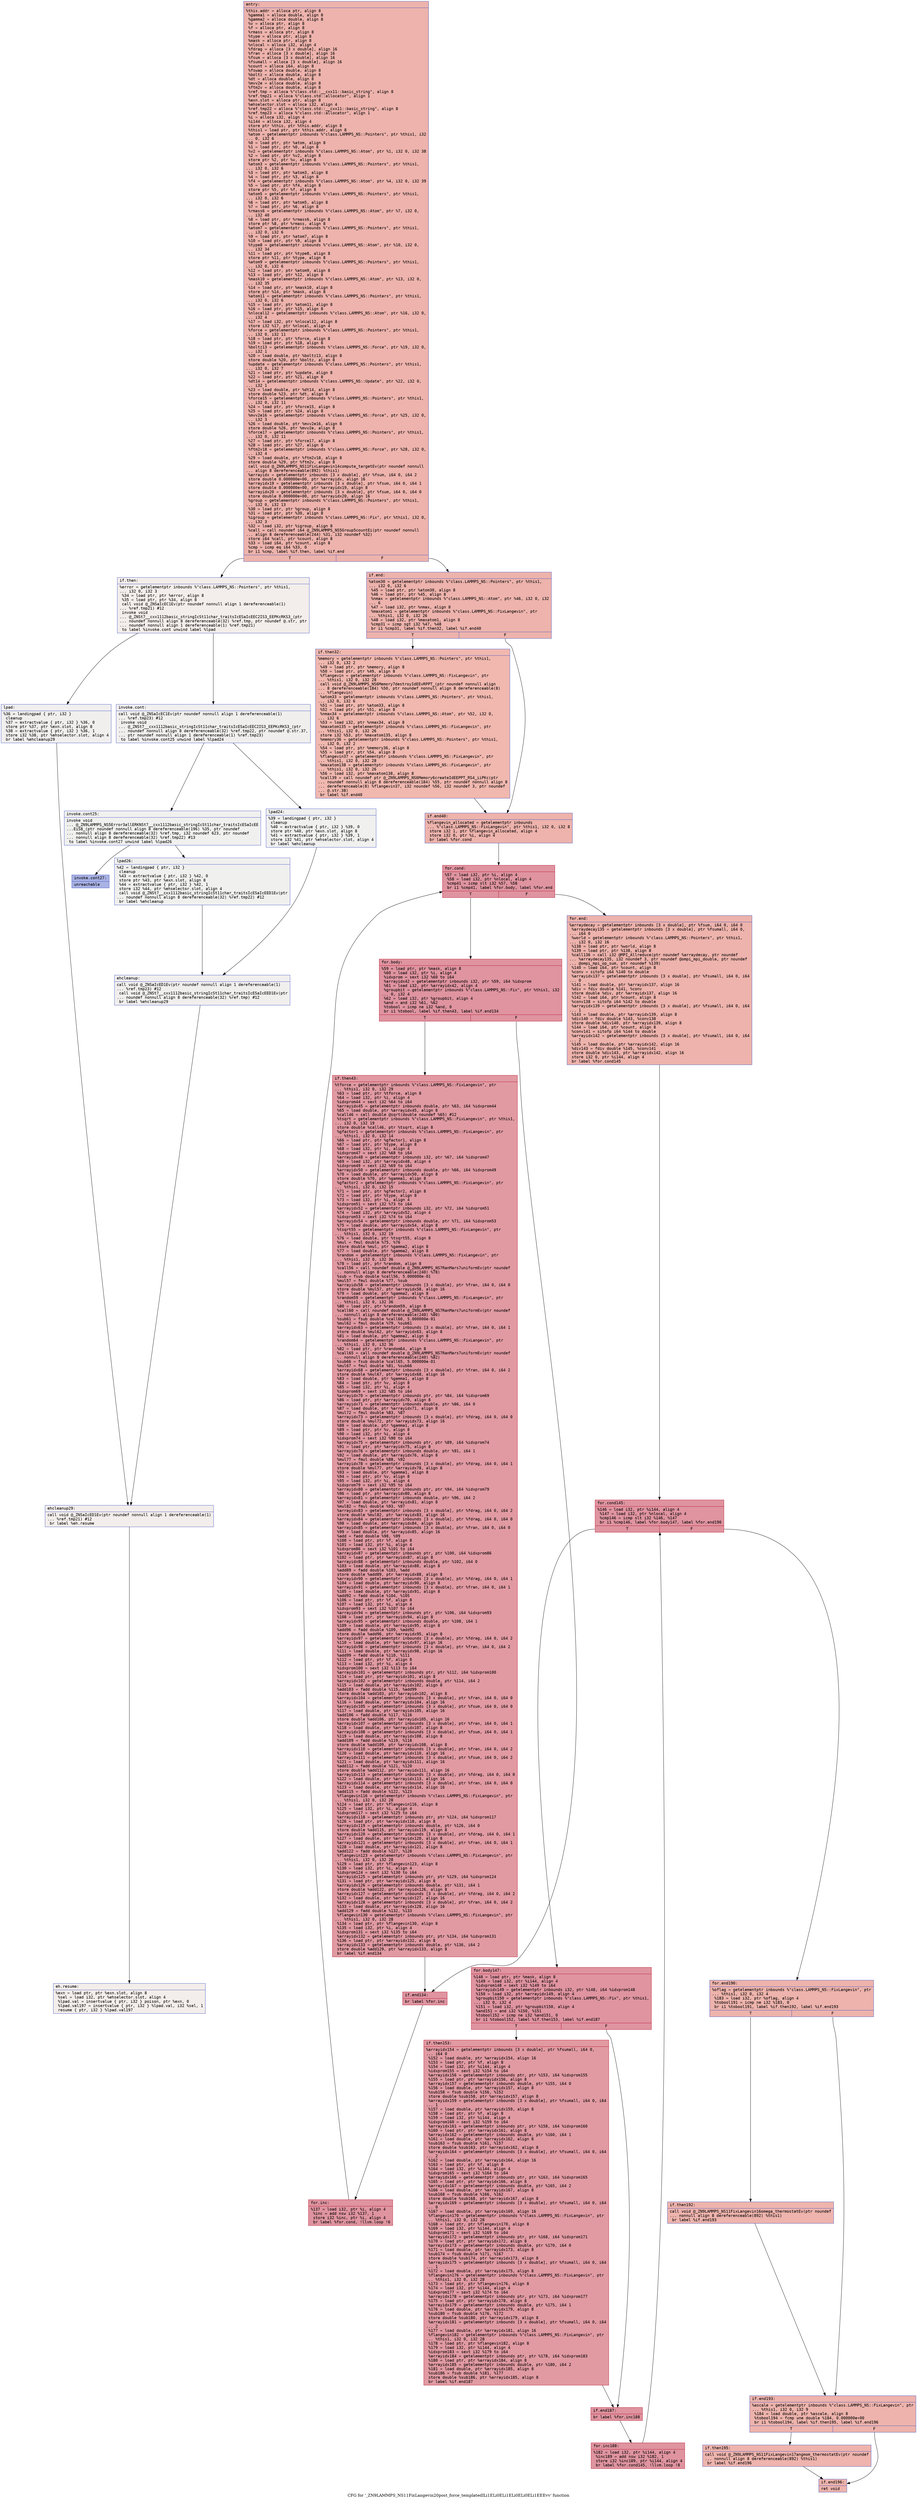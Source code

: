 digraph "CFG for '_ZN9LAMMPS_NS11FixLangevin20post_force_templatedILi1ELi0ELi1ELi0ELi0ELi1EEEvv' function" {
	label="CFG for '_ZN9LAMMPS_NS11FixLangevin20post_force_templatedILi1ELi0ELi1ELi0ELi0ELi1EEEvv' function";

	Node0x55e6b1f4d380 [shape=record,color="#3d50c3ff", style=filled, fillcolor="#d6524470" fontname="Courier",label="{entry:\l|  %this.addr = alloca ptr, align 8\l  %gamma1 = alloca double, align 8\l  %gamma2 = alloca double, align 8\l  %v = alloca ptr, align 8\l  %f = alloca ptr, align 8\l  %rmass = alloca ptr, align 8\l  %type = alloca ptr, align 8\l  %mask = alloca ptr, align 8\l  %nlocal = alloca i32, align 4\l  %fdrag = alloca [3 x double], align 16\l  %fran = alloca [3 x double], align 16\l  %fsum = alloca [3 x double], align 16\l  %fsumall = alloca [3 x double], align 16\l  %count = alloca i64, align 8\l  %fswap = alloca double, align 8\l  %boltz = alloca double, align 8\l  %dt = alloca double, align 8\l  %mvv2e = alloca double, align 8\l  %ftm2v = alloca double, align 8\l  %ref.tmp = alloca %\"class.std::__cxx11::basic_string\", align 8\l  %ref.tmp21 = alloca %\"class.std::allocator\", align 1\l  %exn.slot = alloca ptr, align 8\l  %ehselector.slot = alloca i32, align 4\l  %ref.tmp22 = alloca %\"class.std::__cxx11::basic_string\", align 8\l  %ref.tmp23 = alloca %\"class.std::allocator\", align 1\l  %i = alloca i32, align 4\l  %i144 = alloca i32, align 4\l  store ptr %this, ptr %this.addr, align 8\l  %this1 = load ptr, ptr %this.addr, align 8\l  %atom = getelementptr inbounds %\"class.LAMMPS_NS::Pointers\", ptr %this1, i32\l... 0, i32 6\l  %0 = load ptr, ptr %atom, align 8\l  %1 = load ptr, ptr %0, align 8\l  %v2 = getelementptr inbounds %\"class.LAMMPS_NS::Atom\", ptr %1, i32 0, i32 38\l  %2 = load ptr, ptr %v2, align 8\l  store ptr %2, ptr %v, align 8\l  %atom3 = getelementptr inbounds %\"class.LAMMPS_NS::Pointers\", ptr %this1,\l... i32 0, i32 6\l  %3 = load ptr, ptr %atom3, align 8\l  %4 = load ptr, ptr %3, align 8\l  %f4 = getelementptr inbounds %\"class.LAMMPS_NS::Atom\", ptr %4, i32 0, i32 39\l  %5 = load ptr, ptr %f4, align 8\l  store ptr %5, ptr %f, align 8\l  %atom5 = getelementptr inbounds %\"class.LAMMPS_NS::Pointers\", ptr %this1,\l... i32 0, i32 6\l  %6 = load ptr, ptr %atom5, align 8\l  %7 = load ptr, ptr %6, align 8\l  %rmass6 = getelementptr inbounds %\"class.LAMMPS_NS::Atom\", ptr %7, i32 0,\l... i32 40\l  %8 = load ptr, ptr %rmass6, align 8\l  store ptr %8, ptr %rmass, align 8\l  %atom7 = getelementptr inbounds %\"class.LAMMPS_NS::Pointers\", ptr %this1,\l... i32 0, i32 6\l  %9 = load ptr, ptr %atom7, align 8\l  %10 = load ptr, ptr %9, align 8\l  %type8 = getelementptr inbounds %\"class.LAMMPS_NS::Atom\", ptr %10, i32 0,\l... i32 34\l  %11 = load ptr, ptr %type8, align 8\l  store ptr %11, ptr %type, align 8\l  %atom9 = getelementptr inbounds %\"class.LAMMPS_NS::Pointers\", ptr %this1,\l... i32 0, i32 6\l  %12 = load ptr, ptr %atom9, align 8\l  %13 = load ptr, ptr %12, align 8\l  %mask10 = getelementptr inbounds %\"class.LAMMPS_NS::Atom\", ptr %13, i32 0,\l... i32 35\l  %14 = load ptr, ptr %mask10, align 8\l  store ptr %14, ptr %mask, align 8\l  %atom11 = getelementptr inbounds %\"class.LAMMPS_NS::Pointers\", ptr %this1,\l... i32 0, i32 6\l  %15 = load ptr, ptr %atom11, align 8\l  %16 = load ptr, ptr %15, align 8\l  %nlocal12 = getelementptr inbounds %\"class.LAMMPS_NS::Atom\", ptr %16, i32 0,\l... i32 4\l  %17 = load i32, ptr %nlocal12, align 8\l  store i32 %17, ptr %nlocal, align 4\l  %force = getelementptr inbounds %\"class.LAMMPS_NS::Pointers\", ptr %this1,\l... i32 0, i32 11\l  %18 = load ptr, ptr %force, align 8\l  %19 = load ptr, ptr %18, align 8\l  %boltz13 = getelementptr inbounds %\"class.LAMMPS_NS::Force\", ptr %19, i32 0,\l... i32 1\l  %20 = load double, ptr %boltz13, align 8\l  store double %20, ptr %boltz, align 8\l  %update = getelementptr inbounds %\"class.LAMMPS_NS::Pointers\", ptr %this1,\l... i32 0, i32 7\l  %21 = load ptr, ptr %update, align 8\l  %22 = load ptr, ptr %21, align 8\l  %dt14 = getelementptr inbounds %\"class.LAMMPS_NS::Update\", ptr %22, i32 0,\l... i32 1\l  %23 = load double, ptr %dt14, align 8\l  store double %23, ptr %dt, align 8\l  %force15 = getelementptr inbounds %\"class.LAMMPS_NS::Pointers\", ptr %this1,\l... i32 0, i32 11\l  %24 = load ptr, ptr %force15, align 8\l  %25 = load ptr, ptr %24, align 8\l  %mvv2e16 = getelementptr inbounds %\"class.LAMMPS_NS::Force\", ptr %25, i32 0,\l... i32 3\l  %26 = load double, ptr %mvv2e16, align 8\l  store double %26, ptr %mvv2e, align 8\l  %force17 = getelementptr inbounds %\"class.LAMMPS_NS::Pointers\", ptr %this1,\l... i32 0, i32 11\l  %27 = load ptr, ptr %force17, align 8\l  %28 = load ptr, ptr %27, align 8\l  %ftm2v18 = getelementptr inbounds %\"class.LAMMPS_NS::Force\", ptr %28, i32 0,\l... i32 4\l  %29 = load double, ptr %ftm2v18, align 8\l  store double %29, ptr %ftm2v, align 8\l  call void @_ZN9LAMMPS_NS11FixLangevin14compute_targetEv(ptr noundef nonnull\l... align 8 dereferenceable(892) %this1)\l  %arrayidx = getelementptr inbounds [3 x double], ptr %fsum, i64 0, i64 2\l  store double 0.000000e+00, ptr %arrayidx, align 16\l  %arrayidx19 = getelementptr inbounds [3 x double], ptr %fsum, i64 0, i64 1\l  store double 0.000000e+00, ptr %arrayidx19, align 8\l  %arrayidx20 = getelementptr inbounds [3 x double], ptr %fsum, i64 0, i64 0\l  store double 0.000000e+00, ptr %arrayidx20, align 16\l  %group = getelementptr inbounds %\"class.LAMMPS_NS::Pointers\", ptr %this1,\l... i32 0, i32 13\l  %30 = load ptr, ptr %group, align 8\l  %31 = load ptr, ptr %30, align 8\l  %igroup = getelementptr inbounds %\"class.LAMMPS_NS::Fix\", ptr %this1, i32 0,\l... i32 3\l  %32 = load i32, ptr %igroup, align 8\l  %call = call noundef i64 @_ZN9LAMMPS_NS5Group5countEi(ptr noundef nonnull\l... align 8 dereferenceable(244) %31, i32 noundef %32)\l  store i64 %call, ptr %count, align 8\l  %33 = load i64, ptr %count, align 8\l  %cmp = icmp eq i64 %33, 0\l  br i1 %cmp, label %if.then, label %if.end\l|{<s0>T|<s1>F}}"];
	Node0x55e6b1f4d380:s0 -> Node0x55e6b1f561d0[tooltip="entry -> if.then\nProbability 0.00%" ];
	Node0x55e6b1f4d380:s1 -> Node0x55e6b1f56240[tooltip="entry -> if.end\nProbability 100.00%" ];
	Node0x55e6b1f561d0 [shape=record,color="#3d50c3ff", style=filled, fillcolor="#e5d8d170" fontname="Courier",label="{if.then:\l|  %error = getelementptr inbounds %\"class.LAMMPS_NS::Pointers\", ptr %this1,\l... i32 0, i32 3\l  %34 = load ptr, ptr %error, align 8\l  %35 = load ptr, ptr %34, align 8\l  call void @_ZNSaIcEC1Ev(ptr noundef nonnull align 1 dereferenceable(1)\l... %ref.tmp21) #12\l  invoke void\l... @_ZNSt7__cxx1112basic_stringIcSt11char_traitsIcESaIcEEC2IS3_EEPKcRKS3_(ptr\l... noundef nonnull align 8 dereferenceable(32) %ref.tmp, ptr noundef @.str, ptr\l... noundef nonnull align 1 dereferenceable(1) %ref.tmp21)\l          to label %invoke.cont unwind label %lpad\l}"];
	Node0x55e6b1f561d0 -> Node0x55e6b1f566c0[tooltip="if.then -> invoke.cont\nProbability 50.00%" ];
	Node0x55e6b1f561d0 -> Node0x55e6b1f56710[tooltip="if.then -> lpad\nProbability 50.00%" ];
	Node0x55e6b1f566c0 [shape=record,color="#3d50c3ff", style=filled, fillcolor="#e0dbd870" fontname="Courier",label="{invoke.cont:\l|  call void @_ZNSaIcEC1Ev(ptr noundef nonnull align 1 dereferenceable(1)\l... %ref.tmp23) #12\l  invoke void\l... @_ZNSt7__cxx1112basic_stringIcSt11char_traitsIcESaIcEEC2IS3_EEPKcRKS3_(ptr\l... noundef nonnull align 8 dereferenceable(32) %ref.tmp22, ptr noundef @.str.37,\l... ptr noundef nonnull align 1 dereferenceable(1) %ref.tmp23)\l          to label %invoke.cont25 unwind label %lpad24\l}"];
	Node0x55e6b1f566c0 -> Node0x55e6b1f56a00[tooltip="invoke.cont -> invoke.cont25\nProbability 50.00%" ];
	Node0x55e6b1f566c0 -> Node0x55e6b1f56a50[tooltip="invoke.cont -> lpad24\nProbability 50.00%" ];
	Node0x55e6b1f56a00 [shape=record,color="#3d50c3ff", style=filled, fillcolor="#dedcdb70" fontname="Courier",label="{invoke.cont25:\l|  invoke void\l... @_ZN9LAMMPS_NS5Error3allERKNSt7__cxx1112basic_stringIcSt11char_traitsIcESaIcEE\l...EiS8_(ptr noundef nonnull align 8 dereferenceable(196) %35, ptr noundef\l... nonnull align 8 dereferenceable(32) %ref.tmp, i32 noundef 623, ptr noundef\l... nonnull align 8 dereferenceable(32) %ref.tmp22) #13\l          to label %invoke.cont27 unwind label %lpad26\l}"];
	Node0x55e6b1f56a00 -> Node0x55e6b1f569b0[tooltip="invoke.cont25 -> invoke.cont27\nProbability 0.00%" ];
	Node0x55e6b1f56a00 -> Node0x55e6b1f56c80[tooltip="invoke.cont25 -> lpad26\nProbability 100.00%" ];
	Node0x55e6b1f569b0 [shape=record,color="#3d50c3ff", style=filled, fillcolor="#3d50c370" fontname="Courier",label="{invoke.cont27:\l|  unreachable\l}"];
	Node0x55e6b1f56710 [shape=record,color="#3d50c3ff", style=filled, fillcolor="#e0dbd870" fontname="Courier",label="{lpad:\l|  %36 = landingpad \{ ptr, i32 \}\l          cleanup\l  %37 = extractvalue \{ ptr, i32 \} %36, 0\l  store ptr %37, ptr %exn.slot, align 8\l  %38 = extractvalue \{ ptr, i32 \} %36, 1\l  store i32 %38, ptr %ehselector.slot, align 4\l  br label %ehcleanup29\l}"];
	Node0x55e6b1f56710 -> Node0x55e6b1f57180[tooltip="lpad -> ehcleanup29\nProbability 100.00%" ];
	Node0x55e6b1f56a50 [shape=record,color="#3d50c3ff", style=filled, fillcolor="#dedcdb70" fontname="Courier",label="{lpad24:\l|  %39 = landingpad \{ ptr, i32 \}\l          cleanup\l  %40 = extractvalue \{ ptr, i32 \} %39, 0\l  store ptr %40, ptr %exn.slot, align 8\l  %41 = extractvalue \{ ptr, i32 \} %39, 1\l  store i32 %41, ptr %ehselector.slot, align 4\l  br label %ehcleanup\l}"];
	Node0x55e6b1f56a50 -> Node0x55e6b1f574d0[tooltip="lpad24 -> ehcleanup\nProbability 100.00%" ];
	Node0x55e6b1f56c80 [shape=record,color="#3d50c3ff", style=filled, fillcolor="#dedcdb70" fontname="Courier",label="{lpad26:\l|  %42 = landingpad \{ ptr, i32 \}\l          cleanup\l  %43 = extractvalue \{ ptr, i32 \} %42, 0\l  store ptr %43, ptr %exn.slot, align 8\l  %44 = extractvalue \{ ptr, i32 \} %42, 1\l  store i32 %44, ptr %ehselector.slot, align 4\l  call void @_ZNSt7__cxx1112basic_stringIcSt11char_traitsIcESaIcEED1Ev(ptr\l... noundef nonnull align 8 dereferenceable(32) %ref.tmp22) #12\l  br label %ehcleanup\l}"];
	Node0x55e6b1f56c80 -> Node0x55e6b1f574d0[tooltip="lpad26 -> ehcleanup\nProbability 100.00%" ];
	Node0x55e6b1f574d0 [shape=record,color="#3d50c3ff", style=filled, fillcolor="#e0dbd870" fontname="Courier",label="{ehcleanup:\l|  call void @_ZNSaIcED1Ev(ptr noundef nonnull align 1 dereferenceable(1)\l... %ref.tmp23) #12\l  call void @_ZNSt7__cxx1112basic_stringIcSt11char_traitsIcESaIcEED1Ev(ptr\l... noundef nonnull align 8 dereferenceable(32) %ref.tmp) #12\l  br label %ehcleanup29\l}"];
	Node0x55e6b1f574d0 -> Node0x55e6b1f57180[tooltip="ehcleanup -> ehcleanup29\nProbability 100.00%" ];
	Node0x55e6b1f57180 [shape=record,color="#3d50c3ff", style=filled, fillcolor="#e5d8d170" fontname="Courier",label="{ehcleanup29:\l|  call void @_ZNSaIcED1Ev(ptr noundef nonnull align 1 dereferenceable(1)\l... %ref.tmp21) #12\l  br label %eh.resume\l}"];
	Node0x55e6b1f57180 -> Node0x55e6b1f57d80[tooltip="ehcleanup29 -> eh.resume\nProbability 100.00%" ];
	Node0x55e6b1f56240 [shape=record,color="#3d50c3ff", style=filled, fillcolor="#d6524470" fontname="Courier",label="{if.end:\l|  %atom30 = getelementptr inbounds %\"class.LAMMPS_NS::Pointers\", ptr %this1,\l... i32 0, i32 6\l  %45 = load ptr, ptr %atom30, align 8\l  %46 = load ptr, ptr %45, align 8\l  %nmax = getelementptr inbounds %\"class.LAMMPS_NS::Atom\", ptr %46, i32 0, i32\l... 6\l  %47 = load i32, ptr %nmax, align 8\l  %maxatom1 = getelementptr inbounds %\"class.LAMMPS_NS::FixLangevin\", ptr\l... %this1, i32 0, i32 26\l  %48 = load i32, ptr %maxatom1, align 8\l  %cmp31 = icmp sgt i32 %47, %48\l  br i1 %cmp31, label %if.then32, label %if.end40\l|{<s0>T|<s1>F}}"];
	Node0x55e6b1f56240:s0 -> Node0x55e6b1f58b90[tooltip="if.end -> if.then32\nProbability 50.00%" ];
	Node0x55e6b1f56240:s1 -> Node0x55e6b1f58c10[tooltip="if.end -> if.end40\nProbability 50.00%" ];
	Node0x55e6b1f58b90 [shape=record,color="#3d50c3ff", style=filled, fillcolor="#dc5d4a70" fontname="Courier",label="{if.then32:\l|  %memory = getelementptr inbounds %\"class.LAMMPS_NS::Pointers\", ptr %this1,\l... i32 0, i32 2\l  %49 = load ptr, ptr %memory, align 8\l  %50 = load ptr, ptr %49, align 8\l  %flangevin = getelementptr inbounds %\"class.LAMMPS_NS::FixLangevin\", ptr\l... %this1, i32 0, i32 28\l  call void @_ZN9LAMMPS_NS6Memory7destroyIdEEvRPPT_(ptr noundef nonnull align\l... 8 dereferenceable(184) %50, ptr noundef nonnull align 8 dereferenceable(8)\l... %flangevin)\l  %atom33 = getelementptr inbounds %\"class.LAMMPS_NS::Pointers\", ptr %this1,\l... i32 0, i32 6\l  %51 = load ptr, ptr %atom33, align 8\l  %52 = load ptr, ptr %51, align 8\l  %nmax34 = getelementptr inbounds %\"class.LAMMPS_NS::Atom\", ptr %52, i32 0,\l... i32 6\l  %53 = load i32, ptr %nmax34, align 8\l  %maxatom135 = getelementptr inbounds %\"class.LAMMPS_NS::FixLangevin\", ptr\l... %this1, i32 0, i32 26\l  store i32 %53, ptr %maxatom135, align 8\l  %memory36 = getelementptr inbounds %\"class.LAMMPS_NS::Pointers\", ptr %this1,\l... i32 0, i32 2\l  %54 = load ptr, ptr %memory36, align 8\l  %55 = load ptr, ptr %54, align 8\l  %flangevin37 = getelementptr inbounds %\"class.LAMMPS_NS::FixLangevin\", ptr\l... %this1, i32 0, i32 28\l  %maxatom138 = getelementptr inbounds %\"class.LAMMPS_NS::FixLangevin\", ptr\l... %this1, i32 0, i32 26\l  %56 = load i32, ptr %maxatom138, align 8\l  %call39 = call noundef ptr @_ZN9LAMMPS_NS6Memory6createIdEEPPT_RS4_iiPKc(ptr\l... noundef nonnull align 8 dereferenceable(184) %55, ptr noundef nonnull align 8\l... dereferenceable(8) %flangevin37, i32 noundef %56, i32 noundef 3, ptr noundef\l... @.str.38)\l  br label %if.end40\l}"];
	Node0x55e6b1f58b90 -> Node0x55e6b1f58c10[tooltip="if.then32 -> if.end40\nProbability 100.00%" ];
	Node0x55e6b1f58c10 [shape=record,color="#3d50c3ff", style=filled, fillcolor="#d6524470" fontname="Courier",label="{if.end40:\l|  %flangevin_allocated = getelementptr inbounds\l... %\"class.LAMMPS_NS::FixLangevin\", ptr %this1, i32 0, i32 8\l  store i32 1, ptr %flangevin_allocated, align 4\l  store i32 0, ptr %i, align 4\l  br label %for.cond\l}"];
	Node0x55e6b1f58c10 -> Node0x55e6b1f59f20[tooltip="if.end40 -> for.cond\nProbability 100.00%" ];
	Node0x55e6b1f59f20 [shape=record,color="#b70d28ff", style=filled, fillcolor="#b70d2870" fontname="Courier",label="{for.cond:\l|  %57 = load i32, ptr %i, align 4\l  %58 = load i32, ptr %nlocal, align 4\l  %cmp41 = icmp slt i32 %57, %58\l  br i1 %cmp41, label %for.body, label %for.end\l|{<s0>T|<s1>F}}"];
	Node0x55e6b1f59f20:s0 -> Node0x55e6b1f5a170[tooltip="for.cond -> for.body\nProbability 96.88%" ];
	Node0x55e6b1f59f20:s1 -> Node0x55e6b1f5a1c0[tooltip="for.cond -> for.end\nProbability 3.12%" ];
	Node0x55e6b1f5a170 [shape=record,color="#b70d28ff", style=filled, fillcolor="#b70d2870" fontname="Courier",label="{for.body:\l|  %59 = load ptr, ptr %mask, align 8\l  %60 = load i32, ptr %i, align 4\l  %idxprom = sext i32 %60 to i64\l  %arrayidx42 = getelementptr inbounds i32, ptr %59, i64 %idxprom\l  %61 = load i32, ptr %arrayidx42, align 4\l  %groupbit = getelementptr inbounds %\"class.LAMMPS_NS::Fix\", ptr %this1, i32\l... 0, i32 4\l  %62 = load i32, ptr %groupbit, align 4\l  %and = and i32 %61, %62\l  %tobool = icmp ne i32 %and, 0\l  br i1 %tobool, label %if.then43, label %if.end134\l|{<s0>T|<s1>F}}"];
	Node0x55e6b1f5a170:s0 -> Node0x55e6b1f5a860[tooltip="for.body -> if.then43\nProbability 62.50%" ];
	Node0x55e6b1f5a170:s1 -> Node0x55e6b1f5a8e0[tooltip="for.body -> if.end134\nProbability 37.50%" ];
	Node0x55e6b1f5a860 [shape=record,color="#b70d28ff", style=filled, fillcolor="#bb1b2c70" fontname="Courier",label="{if.then43:\l|  %tforce = getelementptr inbounds %\"class.LAMMPS_NS::FixLangevin\", ptr\l... %this1, i32 0, i32 29\l  %63 = load ptr, ptr %tforce, align 8\l  %64 = load i32, ptr %i, align 4\l  %idxprom44 = sext i32 %64 to i64\l  %arrayidx45 = getelementptr inbounds double, ptr %63, i64 %idxprom44\l  %65 = load double, ptr %arrayidx45, align 8\l  %call46 = call double @sqrt(double noundef %65) #12\l  %tsqrt = getelementptr inbounds %\"class.LAMMPS_NS::FixLangevin\", ptr %this1,\l... i32 0, i32 19\l  store double %call46, ptr %tsqrt, align 8\l  %gfactor1 = getelementptr inbounds %\"class.LAMMPS_NS::FixLangevin\", ptr\l... %this1, i32 0, i32 14\l  %66 = load ptr, ptr %gfactor1, align 8\l  %67 = load ptr, ptr %type, align 8\l  %68 = load i32, ptr %i, align 4\l  %idxprom47 = sext i32 %68 to i64\l  %arrayidx48 = getelementptr inbounds i32, ptr %67, i64 %idxprom47\l  %69 = load i32, ptr %arrayidx48, align 4\l  %idxprom49 = sext i32 %69 to i64\l  %arrayidx50 = getelementptr inbounds double, ptr %66, i64 %idxprom49\l  %70 = load double, ptr %arrayidx50, align 8\l  store double %70, ptr %gamma1, align 8\l  %gfactor2 = getelementptr inbounds %\"class.LAMMPS_NS::FixLangevin\", ptr\l... %this1, i32 0, i32 15\l  %71 = load ptr, ptr %gfactor2, align 8\l  %72 = load ptr, ptr %type, align 8\l  %73 = load i32, ptr %i, align 4\l  %idxprom51 = sext i32 %73 to i64\l  %arrayidx52 = getelementptr inbounds i32, ptr %72, i64 %idxprom51\l  %74 = load i32, ptr %arrayidx52, align 4\l  %idxprom53 = sext i32 %74 to i64\l  %arrayidx54 = getelementptr inbounds double, ptr %71, i64 %idxprom53\l  %75 = load double, ptr %arrayidx54, align 8\l  %tsqrt55 = getelementptr inbounds %\"class.LAMMPS_NS::FixLangevin\", ptr\l... %this1, i32 0, i32 19\l  %76 = load double, ptr %tsqrt55, align 8\l  %mul = fmul double %75, %76\l  store double %mul, ptr %gamma2, align 8\l  %77 = load double, ptr %gamma2, align 8\l  %random = getelementptr inbounds %\"class.LAMMPS_NS::FixLangevin\", ptr\l... %this1, i32 0, i32 36\l  %78 = load ptr, ptr %random, align 8\l  %call56 = call noundef double @_ZN9LAMMPS_NS7RanMars7uniformEv(ptr noundef\l... nonnull align 8 dereferenceable(240) %78)\l  %sub = fsub double %call56, 5.000000e-01\l  %mul57 = fmul double %77, %sub\l  %arrayidx58 = getelementptr inbounds [3 x double], ptr %fran, i64 0, i64 0\l  store double %mul57, ptr %arrayidx58, align 16\l  %79 = load double, ptr %gamma2, align 8\l  %random59 = getelementptr inbounds %\"class.LAMMPS_NS::FixLangevin\", ptr\l... %this1, i32 0, i32 36\l  %80 = load ptr, ptr %random59, align 8\l  %call60 = call noundef double @_ZN9LAMMPS_NS7RanMars7uniformEv(ptr noundef\l... nonnull align 8 dereferenceable(240) %80)\l  %sub61 = fsub double %call60, 5.000000e-01\l  %mul62 = fmul double %79, %sub61\l  %arrayidx63 = getelementptr inbounds [3 x double], ptr %fran, i64 0, i64 1\l  store double %mul62, ptr %arrayidx63, align 8\l  %81 = load double, ptr %gamma2, align 8\l  %random64 = getelementptr inbounds %\"class.LAMMPS_NS::FixLangevin\", ptr\l... %this1, i32 0, i32 36\l  %82 = load ptr, ptr %random64, align 8\l  %call65 = call noundef double @_ZN9LAMMPS_NS7RanMars7uniformEv(ptr noundef\l... nonnull align 8 dereferenceable(240) %82)\l  %sub66 = fsub double %call65, 5.000000e-01\l  %mul67 = fmul double %81, %sub66\l  %arrayidx68 = getelementptr inbounds [3 x double], ptr %fran, i64 0, i64 2\l  store double %mul67, ptr %arrayidx68, align 16\l  %83 = load double, ptr %gamma1, align 8\l  %84 = load ptr, ptr %v, align 8\l  %85 = load i32, ptr %i, align 4\l  %idxprom69 = sext i32 %85 to i64\l  %arrayidx70 = getelementptr inbounds ptr, ptr %84, i64 %idxprom69\l  %86 = load ptr, ptr %arrayidx70, align 8\l  %arrayidx71 = getelementptr inbounds double, ptr %86, i64 0\l  %87 = load double, ptr %arrayidx71, align 8\l  %mul72 = fmul double %83, %87\l  %arrayidx73 = getelementptr inbounds [3 x double], ptr %fdrag, i64 0, i64 0\l  store double %mul72, ptr %arrayidx73, align 16\l  %88 = load double, ptr %gamma1, align 8\l  %89 = load ptr, ptr %v, align 8\l  %90 = load i32, ptr %i, align 4\l  %idxprom74 = sext i32 %90 to i64\l  %arrayidx75 = getelementptr inbounds ptr, ptr %89, i64 %idxprom74\l  %91 = load ptr, ptr %arrayidx75, align 8\l  %arrayidx76 = getelementptr inbounds double, ptr %91, i64 1\l  %92 = load double, ptr %arrayidx76, align 8\l  %mul77 = fmul double %88, %92\l  %arrayidx78 = getelementptr inbounds [3 x double], ptr %fdrag, i64 0, i64 1\l  store double %mul77, ptr %arrayidx78, align 8\l  %93 = load double, ptr %gamma1, align 8\l  %94 = load ptr, ptr %v, align 8\l  %95 = load i32, ptr %i, align 4\l  %idxprom79 = sext i32 %95 to i64\l  %arrayidx80 = getelementptr inbounds ptr, ptr %94, i64 %idxprom79\l  %96 = load ptr, ptr %arrayidx80, align 8\l  %arrayidx81 = getelementptr inbounds double, ptr %96, i64 2\l  %97 = load double, ptr %arrayidx81, align 8\l  %mul82 = fmul double %93, %97\l  %arrayidx83 = getelementptr inbounds [3 x double], ptr %fdrag, i64 0, i64 2\l  store double %mul82, ptr %arrayidx83, align 16\l  %arrayidx84 = getelementptr inbounds [3 x double], ptr %fdrag, i64 0, i64 0\l  %98 = load double, ptr %arrayidx84, align 16\l  %arrayidx85 = getelementptr inbounds [3 x double], ptr %fran, i64 0, i64 0\l  %99 = load double, ptr %arrayidx85, align 16\l  %add = fadd double %98, %99\l  %100 = load ptr, ptr %f, align 8\l  %101 = load i32, ptr %i, align 4\l  %idxprom86 = sext i32 %101 to i64\l  %arrayidx87 = getelementptr inbounds ptr, ptr %100, i64 %idxprom86\l  %102 = load ptr, ptr %arrayidx87, align 8\l  %arrayidx88 = getelementptr inbounds double, ptr %102, i64 0\l  %103 = load double, ptr %arrayidx88, align 8\l  %add89 = fadd double %103, %add\l  store double %add89, ptr %arrayidx88, align 8\l  %arrayidx90 = getelementptr inbounds [3 x double], ptr %fdrag, i64 0, i64 1\l  %104 = load double, ptr %arrayidx90, align 8\l  %arrayidx91 = getelementptr inbounds [3 x double], ptr %fran, i64 0, i64 1\l  %105 = load double, ptr %arrayidx91, align 8\l  %add92 = fadd double %104, %105\l  %106 = load ptr, ptr %f, align 8\l  %107 = load i32, ptr %i, align 4\l  %idxprom93 = sext i32 %107 to i64\l  %arrayidx94 = getelementptr inbounds ptr, ptr %106, i64 %idxprom93\l  %108 = load ptr, ptr %arrayidx94, align 8\l  %arrayidx95 = getelementptr inbounds double, ptr %108, i64 1\l  %109 = load double, ptr %arrayidx95, align 8\l  %add96 = fadd double %109, %add92\l  store double %add96, ptr %arrayidx95, align 8\l  %arrayidx97 = getelementptr inbounds [3 x double], ptr %fdrag, i64 0, i64 2\l  %110 = load double, ptr %arrayidx97, align 16\l  %arrayidx98 = getelementptr inbounds [3 x double], ptr %fran, i64 0, i64 2\l  %111 = load double, ptr %arrayidx98, align 16\l  %add99 = fadd double %110, %111\l  %112 = load ptr, ptr %f, align 8\l  %113 = load i32, ptr %i, align 4\l  %idxprom100 = sext i32 %113 to i64\l  %arrayidx101 = getelementptr inbounds ptr, ptr %112, i64 %idxprom100\l  %114 = load ptr, ptr %arrayidx101, align 8\l  %arrayidx102 = getelementptr inbounds double, ptr %114, i64 2\l  %115 = load double, ptr %arrayidx102, align 8\l  %add103 = fadd double %115, %add99\l  store double %add103, ptr %arrayidx102, align 8\l  %arrayidx104 = getelementptr inbounds [3 x double], ptr %fran, i64 0, i64 0\l  %116 = load double, ptr %arrayidx104, align 16\l  %arrayidx105 = getelementptr inbounds [3 x double], ptr %fsum, i64 0, i64 0\l  %117 = load double, ptr %arrayidx105, align 16\l  %add106 = fadd double %117, %116\l  store double %add106, ptr %arrayidx105, align 16\l  %arrayidx107 = getelementptr inbounds [3 x double], ptr %fran, i64 0, i64 1\l  %118 = load double, ptr %arrayidx107, align 8\l  %arrayidx108 = getelementptr inbounds [3 x double], ptr %fsum, i64 0, i64 1\l  %119 = load double, ptr %arrayidx108, align 8\l  %add109 = fadd double %119, %118\l  store double %add109, ptr %arrayidx108, align 8\l  %arrayidx110 = getelementptr inbounds [3 x double], ptr %fran, i64 0, i64 2\l  %120 = load double, ptr %arrayidx110, align 16\l  %arrayidx111 = getelementptr inbounds [3 x double], ptr %fsum, i64 0, i64 2\l  %121 = load double, ptr %arrayidx111, align 16\l  %add112 = fadd double %121, %120\l  store double %add112, ptr %arrayidx111, align 16\l  %arrayidx113 = getelementptr inbounds [3 x double], ptr %fdrag, i64 0, i64 0\l  %122 = load double, ptr %arrayidx113, align 16\l  %arrayidx114 = getelementptr inbounds [3 x double], ptr %fran, i64 0, i64 0\l  %123 = load double, ptr %arrayidx114, align 16\l  %add115 = fadd double %122, %123\l  %flangevin116 = getelementptr inbounds %\"class.LAMMPS_NS::FixLangevin\", ptr\l... %this1, i32 0, i32 28\l  %124 = load ptr, ptr %flangevin116, align 8\l  %125 = load i32, ptr %i, align 4\l  %idxprom117 = sext i32 %125 to i64\l  %arrayidx118 = getelementptr inbounds ptr, ptr %124, i64 %idxprom117\l  %126 = load ptr, ptr %arrayidx118, align 8\l  %arrayidx119 = getelementptr inbounds double, ptr %126, i64 0\l  store double %add115, ptr %arrayidx119, align 8\l  %arrayidx120 = getelementptr inbounds [3 x double], ptr %fdrag, i64 0, i64 1\l  %127 = load double, ptr %arrayidx120, align 8\l  %arrayidx121 = getelementptr inbounds [3 x double], ptr %fran, i64 0, i64 1\l  %128 = load double, ptr %arrayidx121, align 8\l  %add122 = fadd double %127, %128\l  %flangevin123 = getelementptr inbounds %\"class.LAMMPS_NS::FixLangevin\", ptr\l... %this1, i32 0, i32 28\l  %129 = load ptr, ptr %flangevin123, align 8\l  %130 = load i32, ptr %i, align 4\l  %idxprom124 = sext i32 %130 to i64\l  %arrayidx125 = getelementptr inbounds ptr, ptr %129, i64 %idxprom124\l  %131 = load ptr, ptr %arrayidx125, align 8\l  %arrayidx126 = getelementptr inbounds double, ptr %131, i64 1\l  store double %add122, ptr %arrayidx126, align 8\l  %arrayidx127 = getelementptr inbounds [3 x double], ptr %fdrag, i64 0, i64 2\l  %132 = load double, ptr %arrayidx127, align 16\l  %arrayidx128 = getelementptr inbounds [3 x double], ptr %fran, i64 0, i64 2\l  %133 = load double, ptr %arrayidx128, align 16\l  %add129 = fadd double %132, %133\l  %flangevin130 = getelementptr inbounds %\"class.LAMMPS_NS::FixLangevin\", ptr\l... %this1, i32 0, i32 28\l  %134 = load ptr, ptr %flangevin130, align 8\l  %135 = load i32, ptr %i, align 4\l  %idxprom131 = sext i32 %135 to i64\l  %arrayidx132 = getelementptr inbounds ptr, ptr %134, i64 %idxprom131\l  %136 = load ptr, ptr %arrayidx132, align 8\l  %arrayidx133 = getelementptr inbounds double, ptr %136, i64 2\l  store double %add129, ptr %arrayidx133, align 8\l  br label %if.end134\l}"];
	Node0x55e6b1f5a860 -> Node0x55e6b1f5a8e0[tooltip="if.then43 -> if.end134\nProbability 100.00%" ];
	Node0x55e6b1f5a8e0 [shape=record,color="#b70d28ff", style=filled, fillcolor="#b70d2870" fontname="Courier",label="{if.end134:\l|  br label %for.inc\l}"];
	Node0x55e6b1f5a8e0 -> Node0x55e6b1f5ad50[tooltip="if.end134 -> for.inc\nProbability 100.00%" ];
	Node0x55e6b1f5ad50 [shape=record,color="#b70d28ff", style=filled, fillcolor="#b70d2870" fontname="Courier",label="{for.inc:\l|  %137 = load i32, ptr %i, align 4\l  %inc = add nsw i32 %137, 1\l  store i32 %inc, ptr %i, align 4\l  br label %for.cond, !llvm.loop !6\l}"];
	Node0x55e6b1f5ad50 -> Node0x55e6b1f59f20[tooltip="for.inc -> for.cond\nProbability 100.00%" ];
	Node0x55e6b1f5a1c0 [shape=record,color="#3d50c3ff", style=filled, fillcolor="#d6524470" fontname="Courier",label="{for.end:\l|  %arraydecay = getelementptr inbounds [3 x double], ptr %fsum, i64 0, i64 0\l  %arraydecay135 = getelementptr inbounds [3 x double], ptr %fsumall, i64 0,\l... i64 0\l  %world = getelementptr inbounds %\"class.LAMMPS_NS::Pointers\", ptr %this1,\l... i32 0, i32 16\l  %138 = load ptr, ptr %world, align 8\l  %139 = load ptr, ptr %138, align 8\l  %call136 = call i32 @MPI_Allreduce(ptr noundef %arraydecay, ptr noundef\l... %arraydecay135, i32 noundef 3, ptr noundef @ompi_mpi_double, ptr noundef\l... @ompi_mpi_op_sum, ptr noundef %139)\l  %140 = load i64, ptr %count, align 8\l  %conv = sitofp i64 %140 to double\l  %arrayidx137 = getelementptr inbounds [3 x double], ptr %fsumall, i64 0, i64\l... 0\l  %141 = load double, ptr %arrayidx137, align 16\l  %div = fdiv double %141, %conv\l  store double %div, ptr %arrayidx137, align 16\l  %142 = load i64, ptr %count, align 8\l  %conv138 = sitofp i64 %142 to double\l  %arrayidx139 = getelementptr inbounds [3 x double], ptr %fsumall, i64 0, i64\l... 1\l  %143 = load double, ptr %arrayidx139, align 8\l  %div140 = fdiv double %143, %conv138\l  store double %div140, ptr %arrayidx139, align 8\l  %144 = load i64, ptr %count, align 8\l  %conv141 = sitofp i64 %144 to double\l  %arrayidx142 = getelementptr inbounds [3 x double], ptr %fsumall, i64 0, i64\l... 2\l  %145 = load double, ptr %arrayidx142, align 16\l  %div143 = fdiv double %145, %conv141\l  store double %div143, ptr %arrayidx142, align 16\l  store i32 0, ptr %i144, align 4\l  br label %for.cond145\l}"];
	Node0x55e6b1f5a1c0 -> Node0x55e6b1f659d0[tooltip="for.end -> for.cond145\nProbability 100.00%" ];
	Node0x55e6b1f659d0 [shape=record,color="#b70d28ff", style=filled, fillcolor="#b70d2870" fontname="Courier",label="{for.cond145:\l|  %146 = load i32, ptr %i144, align 4\l  %147 = load i32, ptr %nlocal, align 4\l  %cmp146 = icmp slt i32 %146, %147\l  br i1 %cmp146, label %for.body147, label %for.end190\l|{<s0>T|<s1>F}}"];
	Node0x55e6b1f659d0:s0 -> Node0x55e6b1f65c70[tooltip="for.cond145 -> for.body147\nProbability 96.88%" ];
	Node0x55e6b1f659d0:s1 -> Node0x55e6b1f65cf0[tooltip="for.cond145 -> for.end190\nProbability 3.12%" ];
	Node0x55e6b1f65c70 [shape=record,color="#b70d28ff", style=filled, fillcolor="#b70d2870" fontname="Courier",label="{for.body147:\l|  %148 = load ptr, ptr %mask, align 8\l  %149 = load i32, ptr %i144, align 4\l  %idxprom148 = sext i32 %149 to i64\l  %arrayidx149 = getelementptr inbounds i32, ptr %148, i64 %idxprom148\l  %150 = load i32, ptr %arrayidx149, align 4\l  %groupbit150 = getelementptr inbounds %\"class.LAMMPS_NS::Fix\", ptr %this1,\l... i32 0, i32 4\l  %151 = load i32, ptr %groupbit150, align 4\l  %and151 = and i32 %150, %151\l  %tobool152 = icmp ne i32 %and151, 0\l  br i1 %tobool152, label %if.then153, label %if.end187\l|{<s0>T|<s1>F}}"];
	Node0x55e6b1f65c70:s0 -> Node0x55e6b1f663f0[tooltip="for.body147 -> if.then153\nProbability 62.50%" ];
	Node0x55e6b1f65c70:s1 -> Node0x55e6b1f66470[tooltip="for.body147 -> if.end187\nProbability 37.50%" ];
	Node0x55e6b1f663f0 [shape=record,color="#b70d28ff", style=filled, fillcolor="#bb1b2c70" fontname="Courier",label="{if.then153:\l|  %arrayidx154 = getelementptr inbounds [3 x double], ptr %fsumall, i64 0,\l... i64 0\l  %152 = load double, ptr %arrayidx154, align 16\l  %153 = load ptr, ptr %f, align 8\l  %154 = load i32, ptr %i144, align 4\l  %idxprom155 = sext i32 %154 to i64\l  %arrayidx156 = getelementptr inbounds ptr, ptr %153, i64 %idxprom155\l  %155 = load ptr, ptr %arrayidx156, align 8\l  %arrayidx157 = getelementptr inbounds double, ptr %155, i64 0\l  %156 = load double, ptr %arrayidx157, align 8\l  %sub158 = fsub double %156, %152\l  store double %sub158, ptr %arrayidx157, align 8\l  %arrayidx159 = getelementptr inbounds [3 x double], ptr %fsumall, i64 0, i64\l... 1\l  %157 = load double, ptr %arrayidx159, align 8\l  %158 = load ptr, ptr %f, align 8\l  %159 = load i32, ptr %i144, align 4\l  %idxprom160 = sext i32 %159 to i64\l  %arrayidx161 = getelementptr inbounds ptr, ptr %158, i64 %idxprom160\l  %160 = load ptr, ptr %arrayidx161, align 8\l  %arrayidx162 = getelementptr inbounds double, ptr %160, i64 1\l  %161 = load double, ptr %arrayidx162, align 8\l  %sub163 = fsub double %161, %157\l  store double %sub163, ptr %arrayidx162, align 8\l  %arrayidx164 = getelementptr inbounds [3 x double], ptr %fsumall, i64 0, i64\l... 2\l  %162 = load double, ptr %arrayidx164, align 16\l  %163 = load ptr, ptr %f, align 8\l  %164 = load i32, ptr %i144, align 4\l  %idxprom165 = sext i32 %164 to i64\l  %arrayidx166 = getelementptr inbounds ptr, ptr %163, i64 %idxprom165\l  %165 = load ptr, ptr %arrayidx166, align 8\l  %arrayidx167 = getelementptr inbounds double, ptr %165, i64 2\l  %166 = load double, ptr %arrayidx167, align 8\l  %sub168 = fsub double %166, %162\l  store double %sub168, ptr %arrayidx167, align 8\l  %arrayidx169 = getelementptr inbounds [3 x double], ptr %fsumall, i64 0, i64\l... 0\l  %167 = load double, ptr %arrayidx169, align 16\l  %flangevin170 = getelementptr inbounds %\"class.LAMMPS_NS::FixLangevin\", ptr\l... %this1, i32 0, i32 28\l  %168 = load ptr, ptr %flangevin170, align 8\l  %169 = load i32, ptr %i144, align 4\l  %idxprom171 = sext i32 %169 to i64\l  %arrayidx172 = getelementptr inbounds ptr, ptr %168, i64 %idxprom171\l  %170 = load ptr, ptr %arrayidx172, align 8\l  %arrayidx173 = getelementptr inbounds double, ptr %170, i64 0\l  %171 = load double, ptr %arrayidx173, align 8\l  %sub174 = fsub double %171, %167\l  store double %sub174, ptr %arrayidx173, align 8\l  %arrayidx175 = getelementptr inbounds [3 x double], ptr %fsumall, i64 0, i64\l... 1\l  %172 = load double, ptr %arrayidx175, align 8\l  %flangevin176 = getelementptr inbounds %\"class.LAMMPS_NS::FixLangevin\", ptr\l... %this1, i32 0, i32 28\l  %173 = load ptr, ptr %flangevin176, align 8\l  %174 = load i32, ptr %i144, align 4\l  %idxprom177 = sext i32 %174 to i64\l  %arrayidx178 = getelementptr inbounds ptr, ptr %173, i64 %idxprom177\l  %175 = load ptr, ptr %arrayidx178, align 8\l  %arrayidx179 = getelementptr inbounds double, ptr %175, i64 1\l  %176 = load double, ptr %arrayidx179, align 8\l  %sub180 = fsub double %176, %172\l  store double %sub180, ptr %arrayidx179, align 8\l  %arrayidx181 = getelementptr inbounds [3 x double], ptr %fsumall, i64 0, i64\l... 2\l  %177 = load double, ptr %arrayidx181, align 16\l  %flangevin182 = getelementptr inbounds %\"class.LAMMPS_NS::FixLangevin\", ptr\l... %this1, i32 0, i32 28\l  %178 = load ptr, ptr %flangevin182, align 8\l  %179 = load i32, ptr %i144, align 4\l  %idxprom183 = sext i32 %179 to i64\l  %arrayidx184 = getelementptr inbounds ptr, ptr %178, i64 %idxprom183\l  %180 = load ptr, ptr %arrayidx184, align 8\l  %arrayidx185 = getelementptr inbounds double, ptr %180, i64 2\l  %181 = load double, ptr %arrayidx185, align 8\l  %sub186 = fsub double %181, %177\l  store double %sub186, ptr %arrayidx185, align 8\l  br label %if.end187\l}"];
	Node0x55e6b1f663f0 -> Node0x55e6b1f66470[tooltip="if.then153 -> if.end187\nProbability 100.00%" ];
	Node0x55e6b1f66470 [shape=record,color="#b70d28ff", style=filled, fillcolor="#b70d2870" fontname="Courier",label="{if.end187:\l|  br label %for.inc188\l}"];
	Node0x55e6b1f66470 -> Node0x55e6b1f692e0[tooltip="if.end187 -> for.inc188\nProbability 100.00%" ];
	Node0x55e6b1f692e0 [shape=record,color="#b70d28ff", style=filled, fillcolor="#b70d2870" fontname="Courier",label="{for.inc188:\l|  %182 = load i32, ptr %i144, align 4\l  %inc189 = add nsw i32 %182, 1\l  store i32 %inc189, ptr %i144, align 4\l  br label %for.cond145, !llvm.loop !8\l}"];
	Node0x55e6b1f692e0 -> Node0x55e6b1f659d0[tooltip="for.inc188 -> for.cond145\nProbability 100.00%" ];
	Node0x55e6b1f65cf0 [shape=record,color="#3d50c3ff", style=filled, fillcolor="#d6524470" fontname="Courier",label="{for.end190:\l|  %oflag = getelementptr inbounds %\"class.LAMMPS_NS::FixLangevin\", ptr\l... %this1, i32 0, i32 4\l  %183 = load i32, ptr %oflag, align 4\l  %tobool191 = icmp ne i32 %183, 0\l  br i1 %tobool191, label %if.then192, label %if.end193\l|{<s0>T|<s1>F}}"];
	Node0x55e6b1f65cf0:s0 -> Node0x55e6b1f69980[tooltip="for.end190 -> if.then192\nProbability 62.50%" ];
	Node0x55e6b1f65cf0:s1 -> Node0x55e6b1f69a00[tooltip="for.end190 -> if.end193\nProbability 37.50%" ];
	Node0x55e6b1f69980 [shape=record,color="#3d50c3ff", style=filled, fillcolor="#d8564670" fontname="Courier",label="{if.then192:\l|  call void @_ZN9LAMMPS_NS11FixLangevin16omega_thermostatEv(ptr noundef\l... nonnull align 8 dereferenceable(892) %this1)\l  br label %if.end193\l}"];
	Node0x55e6b1f69980 -> Node0x55e6b1f69a00[tooltip="if.then192 -> if.end193\nProbability 100.00%" ];
	Node0x55e6b1f69a00 [shape=record,color="#3d50c3ff", style=filled, fillcolor="#d6524470" fontname="Courier",label="{if.end193:\l|  %ascale = getelementptr inbounds %\"class.LAMMPS_NS::FixLangevin\", ptr\l... %this1, i32 0, i32 9\l  %184 = load double, ptr %ascale, align 8\l  %tobool194 = fcmp une double %184, 0.000000e+00\l  br i1 %tobool194, label %if.then195, label %if.end196\l|{<s0>T|<s1>F}}"];
	Node0x55e6b1f69a00:s0 -> Node0x55e6b1f69f30[tooltip="if.end193 -> if.then195\nProbability 62.50%" ];
	Node0x55e6b1f69a00:s1 -> Node0x55e6b1f69fb0[tooltip="if.end193 -> if.end196\nProbability 37.50%" ];
	Node0x55e6b1f69f30 [shape=record,color="#3d50c3ff", style=filled, fillcolor="#d8564670" fontname="Courier",label="{if.then195:\l|  call void @_ZN9LAMMPS_NS11FixLangevin17angmom_thermostatEv(ptr noundef\l... nonnull align 8 dereferenceable(892) %this1)\l  br label %if.end196\l}"];
	Node0x55e6b1f69f30 -> Node0x55e6b1f69fb0[tooltip="if.then195 -> if.end196\nProbability 100.00%" ];
	Node0x55e6b1f69fb0 [shape=record,color="#3d50c3ff", style=filled, fillcolor="#d6524470" fontname="Courier",label="{if.end196:\l|  ret void\l}"];
	Node0x55e6b1f57d80 [shape=record,color="#3d50c3ff", style=filled, fillcolor="#e5d8d170" fontname="Courier",label="{eh.resume:\l|  %exn = load ptr, ptr %exn.slot, align 8\l  %sel = load i32, ptr %ehselector.slot, align 4\l  %lpad.val = insertvalue \{ ptr, i32 \} poison, ptr %exn, 0\l  %lpad.val197 = insertvalue \{ ptr, i32 \} %lpad.val, i32 %sel, 1\l  resume \{ ptr, i32 \} %lpad.val197\l}"];
}

